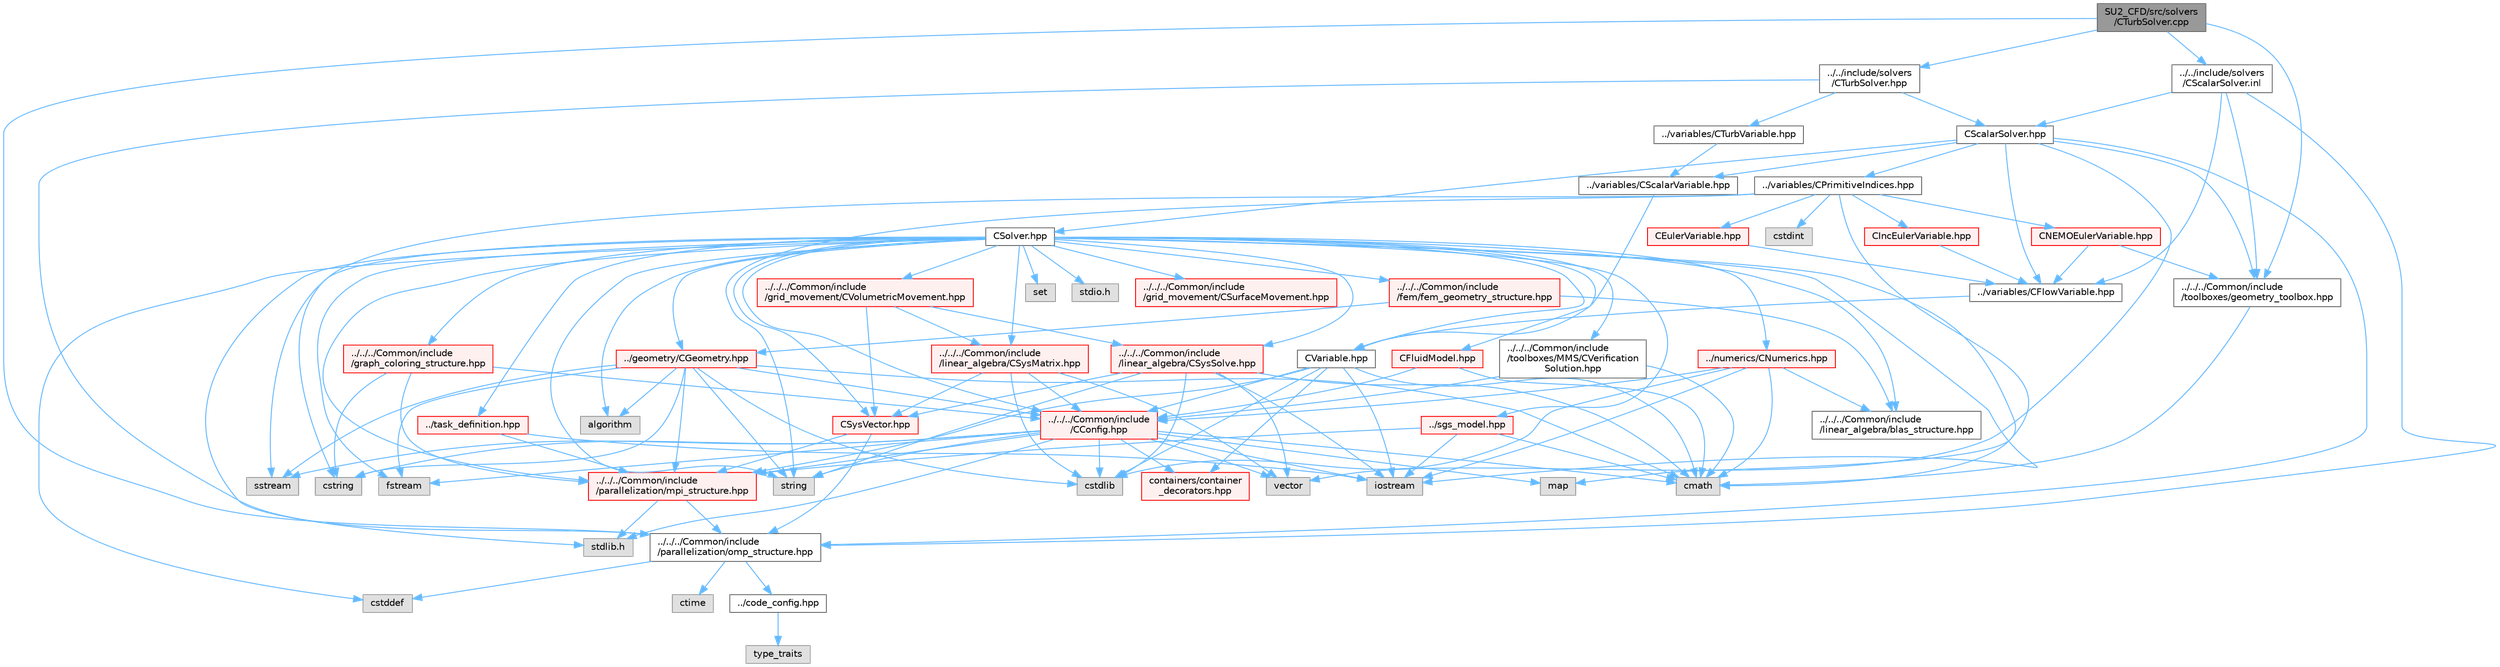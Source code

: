 digraph "SU2_CFD/src/solvers/CTurbSolver.cpp"
{
 // LATEX_PDF_SIZE
  bgcolor="transparent";
  edge [fontname=Helvetica,fontsize=10,labelfontname=Helvetica,labelfontsize=10];
  node [fontname=Helvetica,fontsize=10,shape=box,height=0.2,width=0.4];
  Node1 [id="Node000001",label="SU2_CFD/src/solvers\l/CTurbSolver.cpp",height=0.2,width=0.4,color="gray40", fillcolor="grey60", style="filled", fontcolor="black",tooltip="Main subroutines of CTurbSolver class."];
  Node1 -> Node2 [id="edge1_Node000001_Node000002",color="steelblue1",style="solid",tooltip=" "];
  Node2 [id="Node000002",label="../../include/solvers\l/CTurbSolver.hpp",height=0.2,width=0.4,color="grey40", fillcolor="white", style="filled",URL="$CTurbSolver_8hpp.html",tooltip="Headers of the CTurbSolver class."];
  Node2 -> Node3 [id="edge2_Node000002_Node000003",color="steelblue1",style="solid",tooltip=" "];
  Node3 [id="Node000003",label="CScalarSolver.hpp",height=0.2,width=0.4,color="grey40", fillcolor="white", style="filled",URL="$CScalarSolver_8hpp.html",tooltip="Headers of the CScalarSolver class."];
  Node3 -> Node4 [id="edge3_Node000003_Node000004",color="steelblue1",style="solid",tooltip=" "];
  Node4 [id="Node000004",label="vector",height=0.2,width=0.4,color="grey60", fillcolor="#E0E0E0", style="filled",tooltip=" "];
  Node3 -> Node5 [id="edge4_Node000003_Node000005",color="steelblue1",style="solid",tooltip=" "];
  Node5 [id="Node000005",label="../../../Common/include\l/parallelization/omp_structure.hpp",height=0.2,width=0.4,color="grey40", fillcolor="white", style="filled",URL="$omp__structure_8hpp.html",tooltip="OpenMP interface header, provides compatibility functions if the code is built without OpenMP support..."];
  Node5 -> Node6 [id="edge5_Node000005_Node000006",color="steelblue1",style="solid",tooltip=" "];
  Node6 [id="Node000006",label="cstddef",height=0.2,width=0.4,color="grey60", fillcolor="#E0E0E0", style="filled",tooltip=" "];
  Node5 -> Node7 [id="edge6_Node000005_Node000007",color="steelblue1",style="solid",tooltip=" "];
  Node7 [id="Node000007",label="../code_config.hpp",height=0.2,width=0.4,color="grey40", fillcolor="white", style="filled",URL="$code__config_8hpp.html",tooltip="Header file for collecting common macros, definitions and type configurations."];
  Node7 -> Node8 [id="edge7_Node000007_Node000008",color="steelblue1",style="solid",tooltip=" "];
  Node8 [id="Node000008",label="type_traits",height=0.2,width=0.4,color="grey60", fillcolor="#E0E0E0", style="filled",tooltip=" "];
  Node5 -> Node9 [id="edge8_Node000005_Node000009",color="steelblue1",style="solid",tooltip=" "];
  Node9 [id="Node000009",label="ctime",height=0.2,width=0.4,color="grey60", fillcolor="#E0E0E0", style="filled",tooltip=" "];
  Node3 -> Node10 [id="edge9_Node000003_Node000010",color="steelblue1",style="solid",tooltip=" "];
  Node10 [id="Node000010",label="../../../Common/include\l/toolboxes/geometry_toolbox.hpp",height=0.2,width=0.4,color="grey40", fillcolor="white", style="filled",URL="$geometry__toolbox_8hpp.html",tooltip="Collection of common lightweight geometry-oriented methods."];
  Node10 -> Node11 [id="edge10_Node000010_Node000011",color="steelblue1",style="solid",tooltip=" "];
  Node11 [id="Node000011",label="cmath",height=0.2,width=0.4,color="grey60", fillcolor="#E0E0E0", style="filled",tooltip=" "];
  Node3 -> Node12 [id="edge11_Node000003_Node000012",color="steelblue1",style="solid",tooltip=" "];
  Node12 [id="Node000012",label="../variables/CScalarVariable.hpp",height=0.2,width=0.4,color="grey40", fillcolor="white", style="filled",URL="$CScalarVariable_8hpp.html",tooltip="Base class for defining the shared variables of scalar solvers."];
  Node12 -> Node13 [id="edge12_Node000012_Node000013",color="steelblue1",style="solid",tooltip=" "];
  Node13 [id="Node000013",label="CVariable.hpp",height=0.2,width=0.4,color="grey40", fillcolor="white", style="filled",URL="$CVariable_8hpp.html",tooltip="Declaration and inlines of the parent class for defining problem variables, function definitions in f..."];
  Node13 -> Node14 [id="edge13_Node000013_Node000014",color="steelblue1",style="solid",tooltip=" "];
  Node14 [id="Node000014",label="../../../Common/include\l/parallelization/mpi_structure.hpp",height=0.2,width=0.4,color="red", fillcolor="#FFF0F0", style="filled",URL="$mpi__structure_8hpp.html",tooltip="Headers of the mpi interface for generalized datatypes. The subroutines and functions are in the mpi_..."];
  Node14 -> Node15 [id="edge14_Node000014_Node000015",color="steelblue1",style="solid",tooltip=" "];
  Node15 [id="Node000015",label="stdlib.h",height=0.2,width=0.4,color="grey60", fillcolor="#E0E0E0", style="filled",tooltip=" "];
  Node14 -> Node5 [id="edge15_Node000014_Node000005",color="steelblue1",style="solid",tooltip=" "];
  Node13 -> Node11 [id="edge16_Node000013_Node000011",color="steelblue1",style="solid",tooltip=" "];
  Node13 -> Node17 [id="edge17_Node000013_Node000017",color="steelblue1",style="solid",tooltip=" "];
  Node17 [id="Node000017",label="iostream",height=0.2,width=0.4,color="grey60", fillcolor="#E0E0E0", style="filled",tooltip=" "];
  Node13 -> Node22 [id="edge18_Node000013_Node000022",color="steelblue1",style="solid",tooltip=" "];
  Node22 [id="Node000022",label="cstdlib",height=0.2,width=0.4,color="grey60", fillcolor="#E0E0E0", style="filled",tooltip=" "];
  Node13 -> Node23 [id="edge19_Node000013_Node000023",color="steelblue1",style="solid",tooltip=" "];
  Node23 [id="Node000023",label="../../../Common/include\l/CConfig.hpp",height=0.2,width=0.4,color="red", fillcolor="#FFF0F0", style="filled",URL="$CConfig_8hpp.html",tooltip="All the information about the definition of the physical problem. The subroutines and functions are i..."];
  Node23 -> Node14 [id="edge20_Node000023_Node000014",color="steelblue1",style="solid",tooltip=" "];
  Node23 -> Node17 [id="edge21_Node000023_Node000017",color="steelblue1",style="solid",tooltip=" "];
  Node23 -> Node22 [id="edge22_Node000023_Node000022",color="steelblue1",style="solid",tooltip=" "];
  Node23 -> Node24 [id="edge23_Node000023_Node000024",color="steelblue1",style="solid",tooltip=" "];
  Node24 [id="Node000024",label="fstream",height=0.2,width=0.4,color="grey60", fillcolor="#E0E0E0", style="filled",tooltip=" "];
  Node23 -> Node25 [id="edge24_Node000023_Node000025",color="steelblue1",style="solid",tooltip=" "];
  Node25 [id="Node000025",label="sstream",height=0.2,width=0.4,color="grey60", fillcolor="#E0E0E0", style="filled",tooltip=" "];
  Node23 -> Node26 [id="edge25_Node000023_Node000026",color="steelblue1",style="solid",tooltip=" "];
  Node26 [id="Node000026",label="string",height=0.2,width=0.4,color="grey60", fillcolor="#E0E0E0", style="filled",tooltip=" "];
  Node23 -> Node27 [id="edge26_Node000023_Node000027",color="steelblue1",style="solid",tooltip=" "];
  Node27 [id="Node000027",label="cstring",height=0.2,width=0.4,color="grey60", fillcolor="#E0E0E0", style="filled",tooltip=" "];
  Node23 -> Node4 [id="edge27_Node000023_Node000004",color="steelblue1",style="solid",tooltip=" "];
  Node23 -> Node15 [id="edge28_Node000023_Node000015",color="steelblue1",style="solid",tooltip=" "];
  Node23 -> Node11 [id="edge29_Node000023_Node000011",color="steelblue1",style="solid",tooltip=" "];
  Node23 -> Node29 [id="edge30_Node000023_Node000029",color="steelblue1",style="solid",tooltip=" "];
  Node29 [id="Node000029",label="map",height=0.2,width=0.4,color="grey60", fillcolor="#E0E0E0", style="filled",tooltip=" "];
  Node23 -> Node34 [id="edge31_Node000023_Node000034",color="steelblue1",style="solid",tooltip=" "];
  Node34 [id="Node000034",label="containers/container\l_decorators.hpp",height=0.2,width=0.4,color="red", fillcolor="#FFF0F0", style="filled",URL="$container__decorators_8hpp.html",tooltip="Collection of small classes that decorate C2DContainer to augment its functionality,..."];
  Node13 -> Node34 [id="edge32_Node000013_Node000034",color="steelblue1",style="solid",tooltip=" "];
  Node3 -> Node44 [id="edge33_Node000003_Node000044",color="steelblue1",style="solid",tooltip=" "];
  Node44 [id="Node000044",label="../variables/CFlowVariable.hpp",height=0.2,width=0.4,color="grey40", fillcolor="white", style="filled",URL="$CFlowVariable_8hpp.html",tooltip="Class for defining the common variables of flow solvers."];
  Node44 -> Node13 [id="edge34_Node000044_Node000013",color="steelblue1",style="solid",tooltip=" "];
  Node3 -> Node45 [id="edge35_Node000003_Node000045",color="steelblue1",style="solid",tooltip=" "];
  Node45 [id="Node000045",label="../variables/CPrimitiveIndices.hpp",height=0.2,width=0.4,color="grey40", fillcolor="white", style="filled",URL="$CPrimitiveIndices_8hpp.html",tooltip="Abstract representation of flow primitive variable indices that tries to be efficient."];
  Node45 -> Node39 [id="edge36_Node000045_Node000039",color="steelblue1",style="solid",tooltip=" "];
  Node39 [id="Node000039",label="cstdint",height=0.2,width=0.4,color="grey60", fillcolor="#E0E0E0", style="filled",tooltip=" "];
  Node45 -> Node27 [id="edge37_Node000045_Node000027",color="steelblue1",style="solid",tooltip=" "];
  Node45 -> Node29 [id="edge38_Node000045_Node000029",color="steelblue1",style="solid",tooltip=" "];
  Node45 -> Node26 [id="edge39_Node000045_Node000026",color="steelblue1",style="solid",tooltip=" "];
  Node45 -> Node46 [id="edge40_Node000045_Node000046",color="steelblue1",style="solid",tooltip=" "];
  Node46 [id="Node000046",label="CEulerVariable.hpp",height=0.2,width=0.4,color="red", fillcolor="#FFF0F0", style="filled",URL="$CEulerVariable_8hpp.html",tooltip="Class for defining the variables of the compressible Euler solver."];
  Node46 -> Node44 [id="edge41_Node000046_Node000044",color="steelblue1",style="solid",tooltip=" "];
  Node45 -> Node48 [id="edge42_Node000045_Node000048",color="steelblue1",style="solid",tooltip=" "];
  Node48 [id="Node000048",label="CIncEulerVariable.hpp",height=0.2,width=0.4,color="red", fillcolor="#FFF0F0", style="filled",URL="$CIncEulerVariable_8hpp.html",tooltip="Class for defining the variables of the incompressible Euler solver."];
  Node48 -> Node44 [id="edge43_Node000048_Node000044",color="steelblue1",style="solid",tooltip=" "];
  Node45 -> Node49 [id="edge44_Node000045_Node000049",color="steelblue1",style="solid",tooltip=" "];
  Node49 [id="Node000049",label="CNEMOEulerVariable.hpp",height=0.2,width=0.4,color="red", fillcolor="#FFF0F0", style="filled",URL="$CNEMOEulerVariable_8hpp.html",tooltip="Class for defining the variables of the compressible NEMO Euler solver."];
  Node49 -> Node44 [id="edge45_Node000049_Node000044",color="steelblue1",style="solid",tooltip=" "];
  Node49 -> Node10 [id="edge46_Node000049_Node000010",color="steelblue1",style="solid",tooltip=" "];
  Node3 -> Node56 [id="edge47_Node000003_Node000056",color="steelblue1",style="solid",tooltip=" "];
  Node56 [id="Node000056",label="CSolver.hpp",height=0.2,width=0.4,color="grey40", fillcolor="white", style="filled",URL="$CSolver_8hpp.html",tooltip="Headers of the CSolver class which is inherited by all of the other solvers."];
  Node56 -> Node14 [id="edge48_Node000056_Node000014",color="steelblue1",style="solid",tooltip=" "];
  Node56 -> Node11 [id="edge49_Node000056_Node000011",color="steelblue1",style="solid",tooltip=" "];
  Node56 -> Node6 [id="edge50_Node000056_Node000006",color="steelblue1",style="solid",tooltip=" "];
  Node56 -> Node26 [id="edge51_Node000056_Node000026",color="steelblue1",style="solid",tooltip=" "];
  Node56 -> Node24 [id="edge52_Node000056_Node000024",color="steelblue1",style="solid",tooltip=" "];
  Node56 -> Node25 [id="edge53_Node000056_Node000025",color="steelblue1",style="solid",tooltip=" "];
  Node56 -> Node32 [id="edge54_Node000056_Node000032",color="steelblue1",style="solid",tooltip=" "];
  Node32 [id="Node000032",label="algorithm",height=0.2,width=0.4,color="grey60", fillcolor="#E0E0E0", style="filled",tooltip=" "];
  Node56 -> Node17 [id="edge55_Node000056_Node000017",color="steelblue1",style="solid",tooltip=" "];
  Node56 -> Node57 [id="edge56_Node000056_Node000057",color="steelblue1",style="solid",tooltip=" "];
  Node57 [id="Node000057",label="set",height=0.2,width=0.4,color="grey60", fillcolor="#E0E0E0", style="filled",tooltip=" "];
  Node56 -> Node15 [id="edge57_Node000056_Node000015",color="steelblue1",style="solid",tooltip=" "];
  Node56 -> Node58 [id="edge58_Node000056_Node000058",color="steelblue1",style="solid",tooltip=" "];
  Node58 [id="Node000058",label="stdio.h",height=0.2,width=0.4,color="grey60", fillcolor="#E0E0E0", style="filled",tooltip=" "];
  Node56 -> Node51 [id="edge59_Node000056_Node000051",color="steelblue1",style="solid",tooltip=" "];
  Node51 [id="Node000051",label="CFluidModel.hpp",height=0.2,width=0.4,color="red", fillcolor="#FFF0F0", style="filled",URL="$CFluidModel_8hpp.html",tooltip="Defines the main fluid model class for thermophysical properties."];
  Node51 -> Node11 [id="edge60_Node000051_Node000011",color="steelblue1",style="solid",tooltip=" "];
  Node51 -> Node23 [id="edge61_Node000051_Node000023",color="steelblue1",style="solid",tooltip=" "];
  Node56 -> Node59 [id="edge62_Node000056_Node000059",color="steelblue1",style="solid",tooltip=" "];
  Node59 [id="Node000059",label="../task_definition.hpp",height=0.2,width=0.4,color="red", fillcolor="#FFF0F0", style="filled",URL="$task__definition_8hpp.html",tooltip="Header of the task definition class for the SU2 solvers."];
  Node59 -> Node14 [id="edge63_Node000059_Node000014",color="steelblue1",style="solid",tooltip=" "];
  Node59 -> Node17 [id="edge64_Node000059_Node000017",color="steelblue1",style="solid",tooltip=" "];
  Node56 -> Node61 [id="edge65_Node000056_Node000061",color="steelblue1",style="solid",tooltip=" "];
  Node61 [id="Node000061",label="../numerics/CNumerics.hpp",height=0.2,width=0.4,color="red", fillcolor="#FFF0F0", style="filled",URL="$CNumerics_8hpp.html",tooltip="Declaration of the base numerics class, the implementation is in the CNumerics.cpp file."];
  Node61 -> Node11 [id="edge66_Node000061_Node000011",color="steelblue1",style="solid",tooltip=" "];
  Node61 -> Node17 [id="edge67_Node000061_Node000017",color="steelblue1",style="solid",tooltip=" "];
  Node61 -> Node22 [id="edge68_Node000061_Node000022",color="steelblue1",style="solid",tooltip=" "];
  Node61 -> Node23 [id="edge69_Node000061_Node000023",color="steelblue1",style="solid",tooltip=" "];
  Node61 -> Node62 [id="edge70_Node000061_Node000062",color="steelblue1",style="solid",tooltip=" "];
  Node62 [id="Node000062",label="../../../Common/include\l/linear_algebra/blas_structure.hpp",height=0.2,width=0.4,color="grey40", fillcolor="white", style="filled",URL="$blas__structure_8hpp.html",tooltip="Include files and headers of the functions for matrix and vector operations, which are typically foun..."];
  Node56 -> Node63 [id="edge71_Node000056_Node000063",color="steelblue1",style="solid",tooltip=" "];
  Node63 [id="Node000063",label="../sgs_model.hpp",height=0.2,width=0.4,color="red", fillcolor="#FFF0F0", style="filled",URL="$sgs__model_8hpp.html",tooltip="Headers of the LES subgrid scale models of the SU2 solvers."];
  Node63 -> Node14 [id="edge72_Node000063_Node000014",color="steelblue1",style="solid",tooltip=" "];
  Node63 -> Node17 [id="edge73_Node000063_Node000017",color="steelblue1",style="solid",tooltip=" "];
  Node63 -> Node11 [id="edge74_Node000063_Node000011",color="steelblue1",style="solid",tooltip=" "];
  Node56 -> Node65 [id="edge75_Node000056_Node000065",color="steelblue1",style="solid",tooltip=" "];
  Node65 [id="Node000065",label="../../../Common/include\l/fem/fem_geometry_structure.hpp",height=0.2,width=0.4,color="red", fillcolor="#FFF0F0", style="filled",URL="$fem__geometry__structure_8hpp.html",tooltip="Headers of the main subroutines for creating the geometrical structure for the FEM solver...."];
  Node65 -> Node66 [id="edge76_Node000065_Node000066",color="steelblue1",style="solid",tooltip=" "];
  Node66 [id="Node000066",label="../geometry/CGeometry.hpp",height=0.2,width=0.4,color="red", fillcolor="#FFF0F0", style="filled",URL="$CGeometry_8hpp.html",tooltip="Headers of the main subroutines for creating the geometrical structure. The subroutines and functions..."];
  Node66 -> Node14 [id="edge77_Node000066_Node000014",color="steelblue1",style="solid",tooltip=" "];
  Node66 -> Node26 [id="edge78_Node000066_Node000026",color="steelblue1",style="solid",tooltip=" "];
  Node66 -> Node24 [id="edge79_Node000066_Node000024",color="steelblue1",style="solid",tooltip=" "];
  Node66 -> Node25 [id="edge80_Node000066_Node000025",color="steelblue1",style="solid",tooltip=" "];
  Node66 -> Node11 [id="edge81_Node000066_Node000011",color="steelblue1",style="solid",tooltip=" "];
  Node66 -> Node32 [id="edge82_Node000066_Node000032",color="steelblue1",style="solid",tooltip=" "];
  Node66 -> Node27 [id="edge83_Node000066_Node000027",color="steelblue1",style="solid",tooltip=" "];
  Node66 -> Node22 [id="edge84_Node000066_Node000022",color="steelblue1",style="solid",tooltip=" "];
  Node66 -> Node23 [id="edge85_Node000066_Node000023",color="steelblue1",style="solid",tooltip=" "];
  Node65 -> Node62 [id="edge86_Node000065_Node000062",color="steelblue1",style="solid",tooltip=" "];
  Node56 -> Node66 [id="edge87_Node000056_Node000066",color="steelblue1",style="solid",tooltip=" "];
  Node56 -> Node23 [id="edge88_Node000056_Node000023",color="steelblue1",style="solid",tooltip=" "];
  Node56 -> Node85 [id="edge89_Node000056_Node000085",color="steelblue1",style="solid",tooltip=" "];
  Node85 [id="Node000085",label="../../../Common/include\l/linear_algebra/CSysMatrix.hpp",height=0.2,width=0.4,color="red", fillcolor="#FFF0F0", style="filled",URL="$CSysMatrix_8hpp.html",tooltip="Declaration of the block-sparse matrix class. The implemtation is in CSysMatrix.cpp."];
  Node85 -> Node23 [id="edge90_Node000085_Node000023",color="steelblue1",style="solid",tooltip=" "];
  Node85 -> Node86 [id="edge91_Node000085_Node000086",color="steelblue1",style="solid",tooltip=" "];
  Node86 [id="Node000086",label="CSysVector.hpp",height=0.2,width=0.4,color="red", fillcolor="#FFF0F0", style="filled",URL="$CSysVector_8hpp.html",tooltip="Declararion and inlines of the vector class used in the solution of large, distributed,..."];
  Node86 -> Node14 [id="edge92_Node000086_Node000014",color="steelblue1",style="solid",tooltip=" "];
  Node86 -> Node5 [id="edge93_Node000086_Node000005",color="steelblue1",style="solid",tooltip=" "];
  Node85 -> Node22 [id="edge94_Node000085_Node000022",color="steelblue1",style="solid",tooltip=" "];
  Node85 -> Node4 [id="edge95_Node000085_Node000004",color="steelblue1",style="solid",tooltip=" "];
  Node56 -> Node86 [id="edge96_Node000056_Node000086",color="steelblue1",style="solid",tooltip=" "];
  Node56 -> Node89 [id="edge97_Node000056_Node000089",color="steelblue1",style="solid",tooltip=" "];
  Node89 [id="Node000089",label="../../../Common/include\l/linear_algebra/CSysSolve.hpp",height=0.2,width=0.4,color="red", fillcolor="#FFF0F0", style="filled",URL="$CSysSolve_8hpp.html",tooltip="Headers for the classes related to linear solvers (CG, FGMRES, etc) The subroutines and functions are..."];
  Node89 -> Node11 [id="edge98_Node000089_Node000011",color="steelblue1",style="solid",tooltip=" "];
  Node89 -> Node4 [id="edge99_Node000089_Node000004",color="steelblue1",style="solid",tooltip=" "];
  Node89 -> Node17 [id="edge100_Node000089_Node000017",color="steelblue1",style="solid",tooltip=" "];
  Node89 -> Node22 [id="edge101_Node000089_Node000022",color="steelblue1",style="solid",tooltip=" "];
  Node89 -> Node26 [id="edge102_Node000089_Node000026",color="steelblue1",style="solid",tooltip=" "];
  Node89 -> Node86 [id="edge103_Node000089_Node000086",color="steelblue1",style="solid",tooltip=" "];
  Node56 -> Node91 [id="edge104_Node000056_Node000091",color="steelblue1",style="solid",tooltip=" "];
  Node91 [id="Node000091",label="../../../Common/include\l/grid_movement/CSurfaceMovement.hpp",height=0.2,width=0.4,color="red", fillcolor="#FFF0F0", style="filled",URL="$CSurfaceMovement_8hpp.html",tooltip="Headers of the CSurfaceMovement class."];
  Node56 -> Node95 [id="edge105_Node000056_Node000095",color="steelblue1",style="solid",tooltip=" "];
  Node95 [id="Node000095",label="../../../Common/include\l/grid_movement/CVolumetricMovement.hpp",height=0.2,width=0.4,color="red", fillcolor="#FFF0F0", style="filled",URL="$CVolumetricMovement_8hpp.html",tooltip="Headers of the CVolumetricMovement class."];
  Node95 -> Node85 [id="edge106_Node000095_Node000085",color="steelblue1",style="solid",tooltip=" "];
  Node95 -> Node86 [id="edge107_Node000095_Node000086",color="steelblue1",style="solid",tooltip=" "];
  Node95 -> Node89 [id="edge108_Node000095_Node000089",color="steelblue1",style="solid",tooltip=" "];
  Node56 -> Node62 [id="edge109_Node000056_Node000062",color="steelblue1",style="solid",tooltip=" "];
  Node56 -> Node96 [id="edge110_Node000056_Node000096",color="steelblue1",style="solid",tooltip=" "];
  Node96 [id="Node000096",label="../../../Common/include\l/graph_coloring_structure.hpp",height=0.2,width=0.4,color="red", fillcolor="#FFF0F0", style="filled",URL="$graph__coloring__structure_8hpp.html",tooltip="Include files and headers of the functions to carry out a coloring of a given graph...."];
  Node96 -> Node14 [id="edge111_Node000096_Node000014",color="steelblue1",style="solid",tooltip=" "];
  Node96 -> Node23 [id="edge112_Node000096_Node000023",color="steelblue1",style="solid",tooltip=" "];
  Node96 -> Node27 [id="edge113_Node000096_Node000027",color="steelblue1",style="solid",tooltip=" "];
  Node56 -> Node97 [id="edge114_Node000056_Node000097",color="steelblue1",style="solid",tooltip=" "];
  Node97 [id="Node000097",label="../../../Common/include\l/toolboxes/MMS/CVerification\lSolution.hpp",height=0.2,width=0.4,color="grey40", fillcolor="white", style="filled",URL="$CVerificationSolution_8hpp.html",tooltip="Header file for the base class CVerificationSolution. The implementations are in the CVerificationSol..."];
  Node97 -> Node11 [id="edge115_Node000097_Node000011",color="steelblue1",style="solid",tooltip=" "];
  Node97 -> Node23 [id="edge116_Node000097_Node000023",color="steelblue1",style="solid",tooltip=" "];
  Node56 -> Node13 [id="edge117_Node000056_Node000013",color="steelblue1",style="solid",tooltip=" "];
  Node2 -> Node98 [id="edge118_Node000002_Node000098",color="steelblue1",style="solid",tooltip=" "];
  Node98 [id="Node000098",label="../variables/CTurbVariable.hpp",height=0.2,width=0.4,color="grey40", fillcolor="white", style="filled",URL="$CTurbVariable_8hpp.html",tooltip="Base class for defining the variables of the turbulence model."];
  Node98 -> Node12 [id="edge119_Node000098_Node000012",color="steelblue1",style="solid",tooltip=" "];
  Node2 -> Node5 [id="edge120_Node000002_Node000005",color="steelblue1",style="solid",tooltip=" "];
  Node1 -> Node5 [id="edge121_Node000001_Node000005",color="steelblue1",style="solid",tooltip=" "];
  Node1 -> Node10 [id="edge122_Node000001_Node000010",color="steelblue1",style="solid",tooltip=" "];
  Node1 -> Node99 [id="edge123_Node000001_Node000099",color="steelblue1",style="solid",tooltip=" "];
  Node99 [id="Node000099",label="../../include/solvers\l/CScalarSolver.inl",height=0.2,width=0.4,color="grey40", fillcolor="white", style="filled",URL="$CScalarSolver_8inl.html",tooltip="Main subroutines of CScalarSolver class."];
  Node99 -> Node5 [id="edge124_Node000099_Node000005",color="steelblue1",style="solid",tooltip=" "];
  Node99 -> Node10 [id="edge125_Node000099_Node000010",color="steelblue1",style="solid",tooltip=" "];
  Node99 -> Node3 [id="edge126_Node000099_Node000003",color="steelblue1",style="solid",tooltip=" "];
  Node99 -> Node44 [id="edge127_Node000099_Node000044",color="steelblue1",style="solid",tooltip=" "];
}

